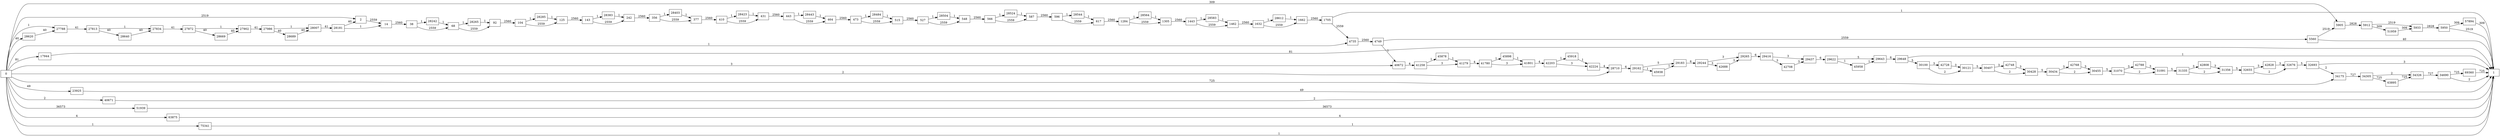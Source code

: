 digraph {
	graph [rankdir=LR]
	node [shape=rectangle]
	2 -> 14 [label=2559]
	14 -> 38 [label=2560]
	38 -> 68 [label=2559]
	38 -> 28242 [label=1]
	68 -> 92 [label=2559]
	68 -> 28265 [label=1]
	92 -> 104 [label=2560]
	104 -> 125 [label=2559]
	104 -> 28285 [label=1]
	125 -> 143 [label=2560]
	143 -> 242 [label=2559]
	143 -> 28383 [label=1]
	242 -> 356 [label=2560]
	356 -> 377 [label=2559]
	356 -> 28403 [label=1]
	377 -> 410 [label=2560]
	410 -> 431 [label=2559]
	410 -> 28423 [label=1]
	431 -> 443 [label=2560]
	443 -> 464 [label=2559]
	443 -> 28443 [label=1]
	464 -> 473 [label=2560]
	473 -> 515 [label=2559]
	473 -> 28484 [label=1]
	515 -> 527 [label=2560]
	527 -> 548 [label=2559]
	527 -> 28504 [label=1]
	548 -> 566 [label=2560]
	566 -> 587 [label=2559]
	566 -> 28524 [label=1]
	587 -> 596 [label=2560]
	596 -> 617 [label=2559]
	596 -> 28544 [label=1]
	617 -> 1284 [label=2560]
	1284 -> 1305 [label=2559]
	1284 -> 28564 [label=1]
	1305 -> 1443 [label=2560]
	1443 -> 1462 [label=2559]
	1443 -> 28583 [label=1]
	1462 -> 1632 [label=2560]
	1632 -> 1662 [label=2559]
	1632 -> 28612 [label=1]
	1662 -> 1705 [label=2560]
	1705 -> 1 [label=1]
	1705 -> 4735 [label=2559]
	4735 -> 4749 [label=2560]
	4749 -> 5560 [label=2559]
	4749 -> 40672 [label=1]
	5560 -> 1 [label=40]
	5560 -> 5905 [label=2519]
	5905 -> 5912 [label=2828]
	5912 -> 5933 [label=2519]
	5912 -> 51959 [label=309]
	5933 -> 5950 [label=2828]
	5950 -> 1 [label=2519]
	5950 -> 57894 [label=309]
	17944 -> 1 [label=81]
	23925 -> 1 [label=49]
	27788 -> 27813 [label=41]
	27813 -> 27834 [label=1]
	27813 -> 28640 [label=40]
	27834 -> 27872 [label=41]
	27872 -> 27902 [label=1]
	27872 -> 28669 [label=40]
	27902 -> 27986 [label=41]
	27986 -> 28007 [label=1]
	27986 -> 28689 [label=40]
	28007 -> 28181 [label=41]
	28181 -> 14 [label=1]
	28181 -> 2 [label=40]
	28242 -> 68 [label=1]
	28265 -> 92 [label=1]
	28285 -> 125 [label=1]
	28383 -> 242 [label=1]
	28403 -> 377 [label=1]
	28423 -> 431 [label=1]
	28443 -> 464 [label=1]
	28484 -> 515 [label=1]
	28504 -> 548 [label=1]
	28524 -> 587 [label=1]
	28544 -> 617 [label=1]
	28564 -> 1305 [label=1]
	28583 -> 1462 [label=1]
	28612 -> 1662 [label=1]
	28620 -> 27788 [label=40]
	28640 -> 27834 [label=40]
	28669 -> 27902 [label=40]
	28689 -> 28007 [label=40]
	28710 -> 29162 [label=6]
	29162 -> 29183 [label=5]
	29162 -> 45938 [label=1]
	29183 -> 29244 [label=6]
	29244 -> 29265 [label=3]
	29244 -> 42688 [label=3]
	29265 -> 29416 [label=6]
	29416 -> 29437 [label=3]
	29416 -> 42708 [label=3]
	29437 -> 29622 [label=6]
	29622 -> 29643 [label=5]
	29622 -> 45958 [label=1]
	29643 -> 29648 [label=6]
	29648 -> 1 [label=1]
	29648 -> 30100 [label=5]
	30100 -> 30121 [label=2]
	30100 -> 42728 [label=3]
	30121 -> 30407 [label=5]
	30407 -> 30428 [label=2]
	30407 -> 42748 [label=3]
	30428 -> 30434 [label=5]
	30434 -> 30455 [label=2]
	30434 -> 42768 [label=3]
	30455 -> 31070 [label=5]
	31070 -> 31091 [label=2]
	31070 -> 42788 [label=3]
	31091 -> 31335 [label=5]
	31335 -> 31356 [label=2]
	31335 -> 42808 [label=3]
	31356 -> 32655 [label=5]
	32655 -> 32676 [label=2]
	32655 -> 42828 [label=3]
	32676 -> 32693 [label=5]
	32693 -> 1 [label=3]
	32693 -> 34175 [label=2]
	34175 -> 34305 [label=727]
	34305 -> 34326 [label=2]
	34305 -> 63895 [label=725]
	34326 -> 34690 [label=727]
	34690 -> 1 [label=2]
	34690 -> 69360 [label=725]
	40671 -> 1 [label=2]
	40672 -> 41258 [label=4]
	41258 -> 41279 [label=3]
	41258 -> 45878 [label=1]
	41279 -> 41780 [label=4]
	41780 -> 41801 [label=3]
	41780 -> 45898 [label=1]
	41801 -> 42203 [label=4]
	42203 -> 42224 [label=3]
	42203 -> 45918 [label=1]
	42224 -> 28710 [label=4]
	42688 -> 29265 [label=3]
	42708 -> 29437 [label=3]
	42728 -> 30121 [label=3]
	42748 -> 30428 [label=3]
	42768 -> 30455 [label=3]
	42788 -> 31091 [label=3]
	42808 -> 31356 [label=3]
	42828 -> 32676 [label=3]
	45878 -> 41279 [label=1]
	45898 -> 41801 [label=1]
	45918 -> 42224 [label=1]
	45938 -> 29183 [label=1]
	45958 -> 29643 [label=1]
	51939 -> 1 [label=36573]
	51959 -> 5933 [label=309]
	57894 -> 1 [label=309]
	63875 -> 1 [label=4]
	63895 -> 34326 [label=725]
	69360 -> 1 [label=725]
	75341 -> 1 [label=1]
	0 -> 2 [label=2519]
	0 -> 28710 [label=2]
	0 -> 40672 [label=3]
	0 -> 5905 [label=309]
	0 -> 34175 [label=725]
	0 -> 1 [label=1]
	0 -> 17944 [label=81]
	0 -> 23925 [label=49]
	0 -> 27788 [label=1]
	0 -> 28620 [label=40]
	0 -> 40671 [label=2]
	0 -> 4735 [label=1]
	0 -> 51939 [label=36573]
	0 -> 63875 [label=4]
	0 -> 75341 [label=1]
}
